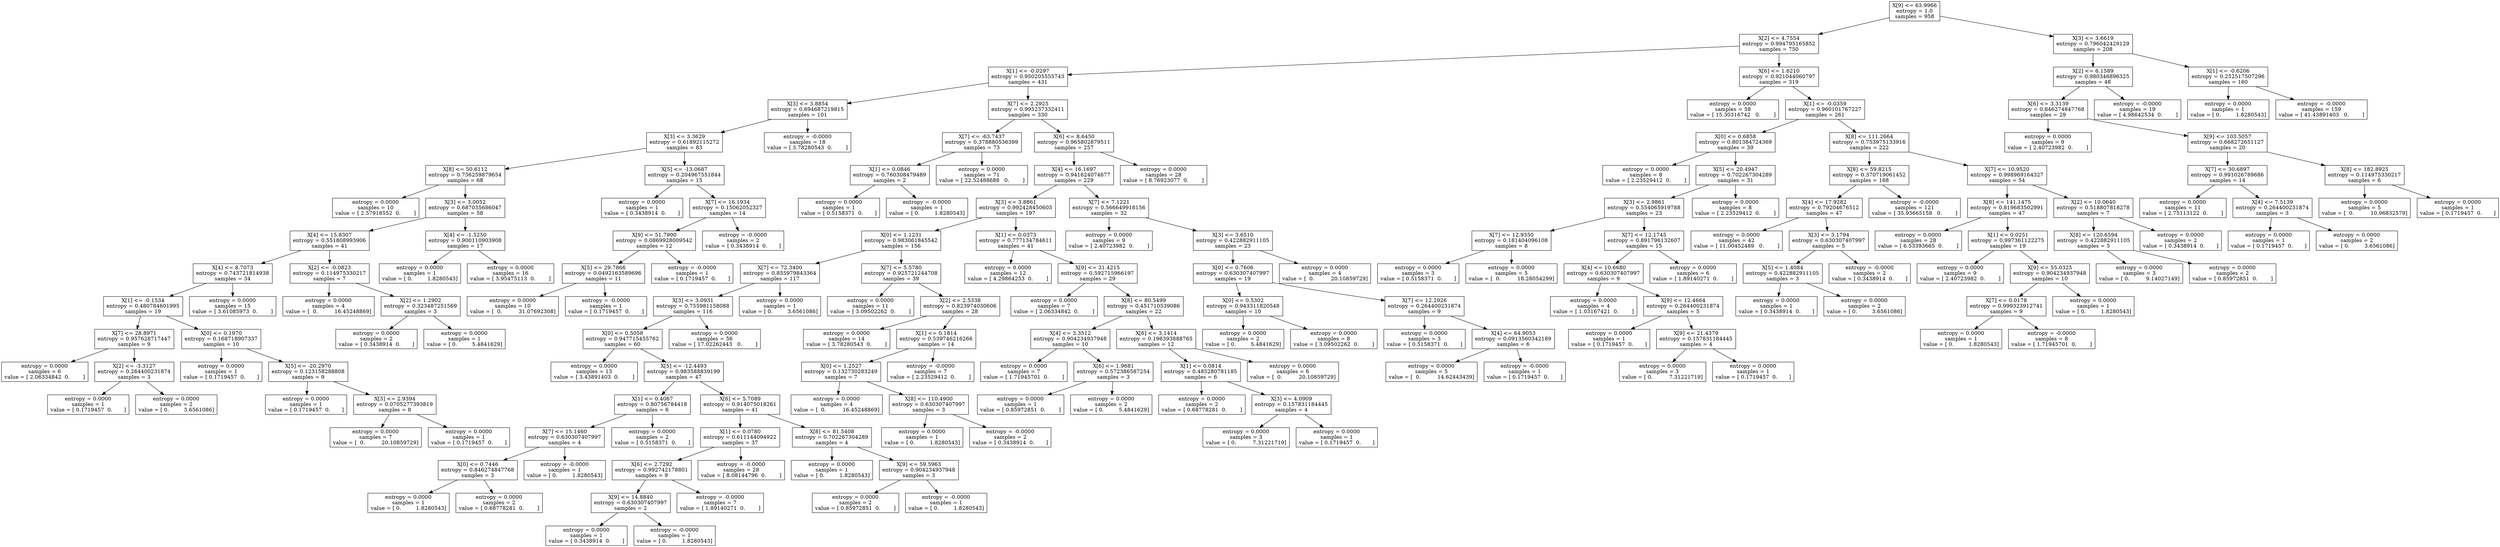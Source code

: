 digraph Tree {
0 [label="X[9] <= 63.9966\nentropy = 1.0\nsamples = 958", shape="box"] ;
1 [label="X[2] <= 4.7554\nentropy = 0.994795165852\nsamples = 750", shape="box"] ;
0 -> 1 ;
2 [label="X[1] <= -0.0297\nentropy = 0.950205555743\nsamples = 431", shape="box"] ;
1 -> 2 ;
3 [label="X[3] <= 3.8854\nentropy = 0.694687219815\nsamples = 101", shape="box"] ;
2 -> 3 ;
4 [label="X[3] <= 3.3629\nentropy = 0.61892115272\nsamples = 83", shape="box"] ;
3 -> 4 ;
5 [label="X[8] <= 50.6112\nentropy = 0.756259879654\nsamples = 68", shape="box"] ;
4 -> 5 ;
6 [label="entropy = 0.0000\nsamples = 10\nvalue = [ 2.57918552  0.        ]", shape="box"] ;
5 -> 6 ;
7 [label="X[3] <= 3.0052\nentropy = 0.687035686047\nsamples = 58", shape="box"] ;
5 -> 7 ;
8 [label="X[4] <= 15.8307\nentropy = 0.551808993906\nsamples = 41", shape="box"] ;
7 -> 8 ;
9 [label="X[4] <= 8.7073\nentropy = 0.743721814938\nsamples = 34", shape="box"] ;
8 -> 9 ;
10 [label="X[1] <= -0.1534\nentropy = 0.480784601995\nsamples = 19", shape="box"] ;
9 -> 10 ;
11 [label="X[7] <= 28.8971\nentropy = 0.957628717447\nsamples = 9", shape="box"] ;
10 -> 11 ;
12 [label="entropy = 0.0000\nsamples = 6\nvalue = [ 2.06334842  0.        ]", shape="box"] ;
11 -> 12 ;
13 [label="X[2] <= -3.3127\nentropy = 0.264400231874\nsamples = 3", shape="box"] ;
11 -> 13 ;
14 [label="entropy = 0.0000\nsamples = 1\nvalue = [ 0.1719457  0.       ]", shape="box"] ;
13 -> 14 ;
15 [label="entropy = 0.0000\nsamples = 2\nvalue = [ 0.         3.6561086]", shape="box"] ;
13 -> 15 ;
16 [label="X[0] <= 0.1970\nentropy = 0.168718907337\nsamples = 10", shape="box"] ;
10 -> 16 ;
17 [label="entropy = 0.0000\nsamples = 1\nvalue = [ 0.1719457  0.       ]", shape="box"] ;
16 -> 17 ;
18 [label="X[5] <= -20.2970\nentropy = 0.123158288808\nsamples = 9", shape="box"] ;
16 -> 18 ;
19 [label="entropy = 0.0000\nsamples = 1\nvalue = [ 0.1719457  0.       ]", shape="box"] ;
18 -> 19 ;
20 [label="X[3] <= 2.9394\nentropy = 0.0705277393819\nsamples = 8", shape="box"] ;
18 -> 20 ;
21 [label="entropy = 0.0000\nsamples = 7\nvalue = [  0.          20.10859729]", shape="box"] ;
20 -> 21 ;
22 [label="entropy = 0.0000\nsamples = 1\nvalue = [ 0.1719457  0.       ]", shape="box"] ;
20 -> 22 ;
23 [label="entropy = 0.0000\nsamples = 15\nvalue = [ 3.61085973  0.        ]", shape="box"] ;
9 -> 23 ;
24 [label="X[2] <= -0.0823\nentropy = 0.114975330217\nsamples = 7", shape="box"] ;
8 -> 24 ;
25 [label="entropy = 0.0000\nsamples = 4\nvalue = [  0.          16.45248869]", shape="box"] ;
24 -> 25 ;
26 [label="X[2] <= 1.2902\nentropy = 0.323487251569\nsamples = 3", shape="box"] ;
24 -> 26 ;
27 [label="entropy = 0.0000\nsamples = 2\nvalue = [ 0.3438914  0.       ]", shape="box"] ;
26 -> 27 ;
28 [label="entropy = 0.0000\nsamples = 1\nvalue = [ 0.         5.4841629]", shape="box"] ;
26 -> 28 ;
29 [label="X[4] <= -1.5250\nentropy = 0.900110903908\nsamples = 17", shape="box"] ;
7 -> 29 ;
30 [label="entropy = 0.0000\nsamples = 1\nvalue = [ 0.         1.8280543]", shape="box"] ;
29 -> 30 ;
31 [label="entropy = 0.0000\nsamples = 16\nvalue = [ 3.95475113  0.        ]", shape="box"] ;
29 -> 31 ;
32 [label="X[5] <= -13.0687\nentropy = 0.204967551844\nsamples = 15", shape="box"] ;
4 -> 32 ;
33 [label="entropy = 0.0000\nsamples = 1\nvalue = [ 0.3438914  0.       ]", shape="box"] ;
32 -> 33 ;
34 [label="X[7] <= 16.1934\nentropy = 0.15062052327\nsamples = 14", shape="box"] ;
32 -> 34 ;
35 [label="X[9] <= 51.7900\nentropy = 0.0869928009542\nsamples = 12", shape="box"] ;
34 -> 35 ;
36 [label="X[5] <= 29.7866\nentropy = 0.0492163589696\nsamples = 11", shape="box"] ;
35 -> 36 ;
37 [label="entropy = 0.0000\nsamples = 10\nvalue = [  0.          31.07692308]", shape="box"] ;
36 -> 37 ;
38 [label="entropy = -0.0000\nsamples = 1\nvalue = [ 0.1719457  0.       ]", shape="box"] ;
36 -> 38 ;
39 [label="entropy = -0.0000\nsamples = 1\nvalue = [ 0.1719457  0.       ]", shape="box"] ;
35 -> 39 ;
40 [label="entropy = -0.0000\nsamples = 2\nvalue = [ 0.3438914  0.       ]", shape="box"] ;
34 -> 40 ;
41 [label="entropy = -0.0000\nsamples = 18\nvalue = [ 3.78280543  0.        ]", shape="box"] ;
3 -> 41 ;
42 [label="X[7] <= 2.2925\nentropy = 0.995237332411\nsamples = 330", shape="box"] ;
2 -> 42 ;
43 [label="X[7] <= -63.7437\nentropy = 0.378880536399\nsamples = 73", shape="box"] ;
42 -> 43 ;
44 [label="X[1] <= 0.0846\nentropy = 0.760308479489\nsamples = 2", shape="box"] ;
43 -> 44 ;
45 [label="entropy = 0.0000\nsamples = 1\nvalue = [ 0.5158371  0.       ]", shape="box"] ;
44 -> 45 ;
46 [label="entropy = -0.0000\nsamples = 1\nvalue = [ 0.         1.8280543]", shape="box"] ;
44 -> 46 ;
47 [label="entropy = 0.0000\nsamples = 71\nvalue = [ 22.52488688   0.        ]", shape="box"] ;
43 -> 47 ;
48 [label="X[6] <= 8.6450\nentropy = 0.965802879511\nsamples = 257", shape="box"] ;
42 -> 48 ;
49 [label="X[4] <= 16.1697\nentropy = 0.941624074677\nsamples = 229", shape="box"] ;
48 -> 49 ;
50 [label="X[3] <= 3.8861\nentropy = 0.992428450603\nsamples = 197", shape="box"] ;
49 -> 50 ;
51 [label="X[0] <= 1.1231\nentropy = 0.983061845542\nsamples = 156", shape="box"] ;
50 -> 51 ;
52 [label="X[7] <= 72.3400\nentropy = 0.855979843364\nsamples = 117", shape="box"] ;
51 -> 52 ;
53 [label="X[3] <= 3.0931\nentropy = 0.755981158088\nsamples = 116", shape="box"] ;
52 -> 53 ;
54 [label="X[0] <= 0.5058\nentropy = 0.947715455762\nsamples = 60", shape="box"] ;
53 -> 54 ;
55 [label="entropy = 0.0000\nsamples = 13\nvalue = [ 3.43891403  0.        ]", shape="box"] ;
54 -> 55 ;
56 [label="X[5] <= -12.4493\nentropy = 0.983588839199\nsamples = 47", shape="box"] ;
54 -> 56 ;
57 [label="X[1] <= 0.4067\nentropy = 0.80756784418\nsamples = 6", shape="box"] ;
56 -> 57 ;
58 [label="X[7] <= 15.1460\nentropy = 0.630307407997\nsamples = 4", shape="box"] ;
57 -> 58 ;
59 [label="X[0] <= 0.7446\nentropy = 0.846274847768\nsamples = 3", shape="box"] ;
58 -> 59 ;
60 [label="entropy = 0.0000\nsamples = 1\nvalue = [ 0.         1.8280543]", shape="box"] ;
59 -> 60 ;
61 [label="entropy = 0.0000\nsamples = 2\nvalue = [ 0.68778281  0.        ]", shape="box"] ;
59 -> 61 ;
62 [label="entropy = -0.0000\nsamples = 1\nvalue = [ 0.         1.8280543]", shape="box"] ;
58 -> 62 ;
63 [label="entropy = 0.0000\nsamples = 2\nvalue = [ 0.5158371  0.       ]", shape="box"] ;
57 -> 63 ;
64 [label="X[6] <= 5.7089\nentropy = 0.914075018261\nsamples = 41", shape="box"] ;
56 -> 64 ;
65 [label="X[1] <= 0.0780\nentropy = 0.611144094922\nsamples = 37", shape="box"] ;
64 -> 65 ;
66 [label="X[6] <= 2.7292\nentropy = 0.992742178801\nsamples = 9", shape="box"] ;
65 -> 66 ;
67 [label="X[9] <= 14.8840\nentropy = 0.630307407997\nsamples = 2", shape="box"] ;
66 -> 67 ;
68 [label="entropy = 0.0000\nsamples = 1\nvalue = [ 0.3438914  0.       ]", shape="box"] ;
67 -> 68 ;
69 [label="entropy = -0.0000\nsamples = 1\nvalue = [ 0.         1.8280543]", shape="box"] ;
67 -> 69 ;
70 [label="entropy = -0.0000\nsamples = 7\nvalue = [ 1.89140271  0.        ]", shape="box"] ;
66 -> 70 ;
71 [label="entropy = -0.0000\nsamples = 28\nvalue = [ 8.08144796  0.        ]", shape="box"] ;
65 -> 71 ;
72 [label="X[8] <= 81.5408\nentropy = 0.702267304289\nsamples = 4", shape="box"] ;
64 -> 72 ;
73 [label="entropy = 0.0000\nsamples = 1\nvalue = [ 0.         1.8280543]", shape="box"] ;
72 -> 73 ;
74 [label="X[9] <= 59.5963\nentropy = 0.904234937948\nsamples = 3", shape="box"] ;
72 -> 74 ;
75 [label="entropy = 0.0000\nsamples = 2\nvalue = [ 0.85972851  0.        ]", shape="box"] ;
74 -> 75 ;
76 [label="entropy = -0.0000\nsamples = 1\nvalue = [ 0.         1.8280543]", shape="box"] ;
74 -> 76 ;
77 [label="entropy = 0.0000\nsamples = 56\nvalue = [ 17.02262443   0.        ]", shape="box"] ;
53 -> 77 ;
78 [label="entropy = 0.0000\nsamples = 1\nvalue = [ 0.         3.6561086]", shape="box"] ;
52 -> 78 ;
79 [label="X[7] <= 5.5780\nentropy = 0.925721244708\nsamples = 39", shape="box"] ;
51 -> 79 ;
80 [label="entropy = 0.0000\nsamples = 11\nvalue = [ 3.09502262  0.        ]", shape="box"] ;
79 -> 80 ;
81 [label="X[2] <= 2.5338\nentropy = 0.823974030606\nsamples = 28", shape="box"] ;
79 -> 81 ;
82 [label="entropy = 0.0000\nsamples = 14\nvalue = [ 3.78280543  0.        ]", shape="box"] ;
81 -> 82 ;
83 [label="X[1] <= 0.1814\nentropy = 0.539746216266\nsamples = 14", shape="box"] ;
81 -> 83 ;
84 [label="X[0] <= 1.2527\nentropy = 0.132730283249\nsamples = 7", shape="box"] ;
83 -> 84 ;
85 [label="entropy = 0.0000\nsamples = 4\nvalue = [  0.          16.45248869]", shape="box"] ;
84 -> 85 ;
86 [label="X[8] <= 110.4900\nentropy = 0.630307407997\nsamples = 3", shape="box"] ;
84 -> 86 ;
87 [label="entropy = 0.0000\nsamples = 1\nvalue = [ 0.         1.8280543]", shape="box"] ;
86 -> 87 ;
88 [label="entropy = -0.0000\nsamples = 2\nvalue = [ 0.3438914  0.       ]", shape="box"] ;
86 -> 88 ;
89 [label="entropy = -0.0000\nsamples = 7\nvalue = [ 2.23529412  0.        ]", shape="box"] ;
83 -> 89 ;
90 [label="X[1] <= 0.0373\nentropy = 0.777134784611\nsamples = 41", shape="box"] ;
50 -> 90 ;
91 [label="entropy = 0.0000\nsamples = 12\nvalue = [ 4.29864253  0.        ]", shape="box"] ;
90 -> 91 ;
92 [label="X[9] <= 31.4215\nentropy = 0.592715966197\nsamples = 29", shape="box"] ;
90 -> 92 ;
93 [label="entropy = 0.0000\nsamples = 7\nvalue = [ 2.06334842  0.        ]", shape="box"] ;
92 -> 93 ;
94 [label="X[8] <= 80.5499\nentropy = 0.451710539086\nsamples = 22", shape="box"] ;
92 -> 94 ;
95 [label="X[4] <= 3.3512\nentropy = 0.904234937948\nsamples = 10", shape="box"] ;
94 -> 95 ;
96 [label="entropy = 0.0000\nsamples = 7\nvalue = [ 1.71945701  0.        ]", shape="box"] ;
95 -> 96 ;
97 [label="X[6] <= 1.9681\nentropy = 0.572386587254\nsamples = 3", shape="box"] ;
95 -> 97 ;
98 [label="entropy = 0.0000\nsamples = 1\nvalue = [ 0.85972851  0.        ]", shape="box"] ;
97 -> 98 ;
99 [label="entropy = 0.0000\nsamples = 2\nvalue = [ 0.         5.4841629]", shape="box"] ;
97 -> 99 ;
100 [label="X[6] <= 3.1414\nentropy = 0.196393888765\nsamples = 12", shape="box"] ;
94 -> 100 ;
101 [label="X[1] <= 0.0814\nentropy = 0.485280781185\nsamples = 6", shape="box"] ;
100 -> 101 ;
102 [label="entropy = 0.0000\nsamples = 2\nvalue = [ 0.68778281  0.        ]", shape="box"] ;
101 -> 102 ;
103 [label="X[3] <= 4.0909\nentropy = 0.157831184445\nsamples = 4", shape="box"] ;
101 -> 103 ;
104 [label="entropy = 0.0000\nsamples = 3\nvalue = [ 0.          7.31221719]", shape="box"] ;
103 -> 104 ;
105 [label="entropy = 0.0000\nsamples = 1\nvalue = [ 0.1719457  0.       ]", shape="box"] ;
103 -> 105 ;
106 [label="entropy = 0.0000\nsamples = 6\nvalue = [  0.          20.10859729]", shape="box"] ;
100 -> 106 ;
107 [label="X[7] <= 7.1221\nentropy = 0.566649918156\nsamples = 32", shape="box"] ;
49 -> 107 ;
108 [label="entropy = 0.0000\nsamples = 9\nvalue = [ 2.40723982  0.        ]", shape="box"] ;
107 -> 108 ;
109 [label="X[3] <= 3.6510\nentropy = 0.422882911105\nsamples = 23", shape="box"] ;
107 -> 109 ;
110 [label="X[0] <= 0.7606\nentropy = 0.630307407997\nsamples = 19", shape="box"] ;
109 -> 110 ;
111 [label="X[0] <= 0.5302\nentropy = 0.943311820548\nsamples = 10", shape="box"] ;
110 -> 111 ;
112 [label="entropy = 0.0000\nsamples = 2\nvalue = [ 0.         5.4841629]", shape="box"] ;
111 -> 112 ;
113 [label="entropy = 0.0000\nsamples = 8\nvalue = [ 3.09502262  0.        ]", shape="box"] ;
111 -> 113 ;
114 [label="X[7] <= 12.2926\nentropy = 0.264400231874\nsamples = 9", shape="box"] ;
110 -> 114 ;
115 [label="entropy = 0.0000\nsamples = 3\nvalue = [ 0.5158371  0.       ]", shape="box"] ;
114 -> 115 ;
116 [label="X[4] <= 64.9053\nentropy = 0.0913560342189\nsamples = 6", shape="box"] ;
114 -> 116 ;
117 [label="entropy = 0.0000\nsamples = 5\nvalue = [  0.          14.62443439]", shape="box"] ;
116 -> 117 ;
118 [label="entropy = -0.0000\nsamples = 1\nvalue = [ 0.1719457  0.       ]", shape="box"] ;
116 -> 118 ;
119 [label="entropy = 0.0000\nsamples = 4\nvalue = [  0.          20.10859729]", shape="box"] ;
109 -> 119 ;
120 [label="entropy = 0.0000\nsamples = 28\nvalue = [ 8.76923077  0.        ]", shape="box"] ;
48 -> 120 ;
121 [label="X[6] <= 1.6210\nentropy = 0.921044060797\nsamples = 319", shape="box"] ;
1 -> 121 ;
122 [label="entropy = 0.0000\nsamples = 58\nvalue = [ 15.30316742   0.        ]", shape="box"] ;
121 -> 122 ;
123 [label="X[1] <= -0.0359\nentropy = 0.960101767227\nsamples = 261", shape="box"] ;
121 -> 123 ;
124 [label="X[0] <= 0.6858\nentropy = 0.801384724369\nsamples = 39", shape="box"] ;
123 -> 124 ;
125 [label="entropy = 0.0000\nsamples = 8\nvalue = [ 2.23529412  0.        ]", shape="box"] ;
124 -> 125 ;
126 [label="X[5] <= 20.4947\nentropy = 0.702267304289\nsamples = 31", shape="box"] ;
124 -> 126 ;
127 [label="X[3] <= 2.9861\nentropy = 0.554065919788\nsamples = 23", shape="box"] ;
126 -> 127 ;
128 [label="X[7] <= 12.9350\nentropy = 0.181404096108\nsamples = 8", shape="box"] ;
127 -> 128 ;
129 [label="entropy = 0.0000\nsamples = 3\nvalue = [ 0.5158371  0.       ]", shape="box"] ;
128 -> 129 ;
130 [label="entropy = 0.0000\nsamples = 5\nvalue = [  0.          18.28054299]", shape="box"] ;
128 -> 130 ;
131 [label="X[7] <= 12.1745\nentropy = 0.891796132607\nsamples = 15", shape="box"] ;
127 -> 131 ;
132 [label="X[4] <= 10.6680\nentropy = 0.630307407997\nsamples = 9", shape="box"] ;
131 -> 132 ;
133 [label="entropy = 0.0000\nsamples = 4\nvalue = [ 1.03167421  0.        ]", shape="box"] ;
132 -> 133 ;
134 [label="X[9] <= 12.4664\nentropy = 0.264400231874\nsamples = 5", shape="box"] ;
132 -> 134 ;
135 [label="entropy = 0.0000\nsamples = 1\nvalue = [ 0.1719457  0.       ]", shape="box"] ;
134 -> 135 ;
136 [label="X[9] <= 21.4379\nentropy = 0.157831184445\nsamples = 4", shape="box"] ;
134 -> 136 ;
137 [label="entropy = 0.0000\nsamples = 3\nvalue = [ 0.          7.31221719]", shape="box"] ;
136 -> 137 ;
138 [label="entropy = 0.0000\nsamples = 1\nvalue = [ 0.1719457  0.       ]", shape="box"] ;
136 -> 138 ;
139 [label="entropy = 0.0000\nsamples = 6\nvalue = [ 1.89140271  0.        ]", shape="box"] ;
131 -> 139 ;
140 [label="entropy = 0.0000\nsamples = 8\nvalue = [ 2.23529412  0.        ]", shape="box"] ;
126 -> 140 ;
141 [label="X[8] <= 111.2664\nentropy = 0.753975133916\nsamples = 222", shape="box"] ;
123 -> 141 ;
142 [label="X[8] <= 59.8215\nentropy = 0.370719061452\nsamples = 168", shape="box"] ;
141 -> 142 ;
143 [label="X[4] <= 17.9282\nentropy = 0.79204676512\nsamples = 47", shape="box"] ;
142 -> 143 ;
144 [label="entropy = 0.0000\nsamples = 42\nvalue = [ 11.00452489   0.        ]", shape="box"] ;
143 -> 144 ;
145 [label="X[3] <= 3.1794\nentropy = 0.630307407997\nsamples = 5", shape="box"] ;
143 -> 145 ;
146 [label="X[5] <= 1.4084\nentropy = 0.422882911105\nsamples = 3", shape="box"] ;
145 -> 146 ;
147 [label="entropy = 0.0000\nsamples = 1\nvalue = [ 0.3438914  0.       ]", shape="box"] ;
146 -> 147 ;
148 [label="entropy = 0.0000\nsamples = 2\nvalue = [ 0.         3.6561086]", shape="box"] ;
146 -> 148 ;
149 [label="entropy = -0.0000\nsamples = 2\nvalue = [ 0.3438914  0.       ]", shape="box"] ;
145 -> 149 ;
150 [label="entropy = -0.0000\nsamples = 121\nvalue = [ 35.93665158   0.        ]", shape="box"] ;
142 -> 150 ;
151 [label="X[7] <= 10.9520\nentropy = 0.998969164327\nsamples = 54", shape="box"] ;
141 -> 151 ;
152 [label="X[8] <= 141.1475\nentropy = 0.819683502991\nsamples = 47", shape="box"] ;
151 -> 152 ;
153 [label="entropy = 0.0000\nsamples = 28\nvalue = [ 6.53393665  0.        ]", shape="box"] ;
152 -> 153 ;
154 [label="X[1] <= 0.0251\nentropy = 0.997361122275\nsamples = 19", shape="box"] ;
152 -> 154 ;
155 [label="entropy = 0.0000\nsamples = 9\nvalue = [ 2.40723982  0.        ]", shape="box"] ;
154 -> 155 ;
156 [label="X[9] <= 55.0325\nentropy = 0.904234937948\nsamples = 10", shape="box"] ;
154 -> 156 ;
157 [label="X[7] <= 0.0178\nentropy = 0.999323912741\nsamples = 9", shape="box"] ;
156 -> 157 ;
158 [label="entropy = 0.0000\nsamples = 1\nvalue = [ 0.         1.8280543]", shape="box"] ;
157 -> 158 ;
159 [label="entropy = -0.0000\nsamples = 8\nvalue = [ 1.71945701  0.        ]", shape="box"] ;
157 -> 159 ;
160 [label="entropy = 0.0000\nsamples = 1\nvalue = [ 0.         1.8280543]", shape="box"] ;
156 -> 160 ;
161 [label="X[2] <= 10.0640\nentropy = 0.518807818278\nsamples = 7", shape="box"] ;
151 -> 161 ;
162 [label="X[8] <= 120.6594\nentropy = 0.422882911105\nsamples = 5", shape="box"] ;
161 -> 162 ;
163 [label="entropy = 0.0000\nsamples = 3\nvalue = [ 0.          9.14027149]", shape="box"] ;
162 -> 163 ;
164 [label="entropy = 0.0000\nsamples = 2\nvalue = [ 0.85972851  0.        ]", shape="box"] ;
162 -> 164 ;
165 [label="entropy = 0.0000\nsamples = 2\nvalue = [ 0.3438914  0.       ]", shape="box"] ;
161 -> 165 ;
166 [label="X[3] <= 3.6619\nentropy = 0.796042429129\nsamples = 208", shape="box"] ;
0 -> 166 ;
167 [label="X[2] <= 6.1589\nentropy = 0.980346896325\nsamples = 48", shape="box"] ;
166 -> 167 ;
168 [label="X[6] <= 3.3139\nentropy = 0.846274847768\nsamples = 29", shape="box"] ;
167 -> 168 ;
169 [label="entropy = 0.0000\nsamples = 9\nvalue = [ 2.40723982  0.        ]", shape="box"] ;
168 -> 169 ;
170 [label="X[9] <= 103.5057\nentropy = 0.668272651127\nsamples = 20", shape="box"] ;
168 -> 170 ;
171 [label="X[7] <= 30.6897\nentropy = 0.991026789686\nsamples = 14", shape="box"] ;
170 -> 171 ;
172 [label="entropy = 0.0000\nsamples = 11\nvalue = [ 2.75113122  0.        ]", shape="box"] ;
171 -> 172 ;
173 [label="X[4] <= 7.5139\nentropy = 0.264400231874\nsamples = 3", shape="box"] ;
171 -> 173 ;
174 [label="entropy = 0.0000\nsamples = 1\nvalue = [ 0.1719457  0.       ]", shape="box"] ;
173 -> 174 ;
175 [label="entropy = 0.0000\nsamples = 2\nvalue = [ 0.         3.6561086]", shape="box"] ;
173 -> 175 ;
176 [label="X[8] <= 182.8925\nentropy = 0.114975330217\nsamples = 6", shape="box"] ;
170 -> 176 ;
177 [label="entropy = 0.0000\nsamples = 5\nvalue = [  0.          10.96832579]", shape="box"] ;
176 -> 177 ;
178 [label="entropy = 0.0000\nsamples = 1\nvalue = [ 0.1719457  0.       ]", shape="box"] ;
176 -> 178 ;
179 [label="entropy = -0.0000\nsamples = 19\nvalue = [ 4.98642534  0.        ]", shape="box"] ;
167 -> 179 ;
180 [label="X[1] <= -0.6206\nentropy = 0.252517507296\nsamples = 160", shape="box"] ;
166 -> 180 ;
181 [label="entropy = 0.0000\nsamples = 1\nvalue = [ 0.         1.8280543]", shape="box"] ;
180 -> 181 ;
182 [label="entropy = -0.0000\nsamples = 159\nvalue = [ 41.43891403   0.        ]", shape="box"] ;
180 -> 182 ;
}